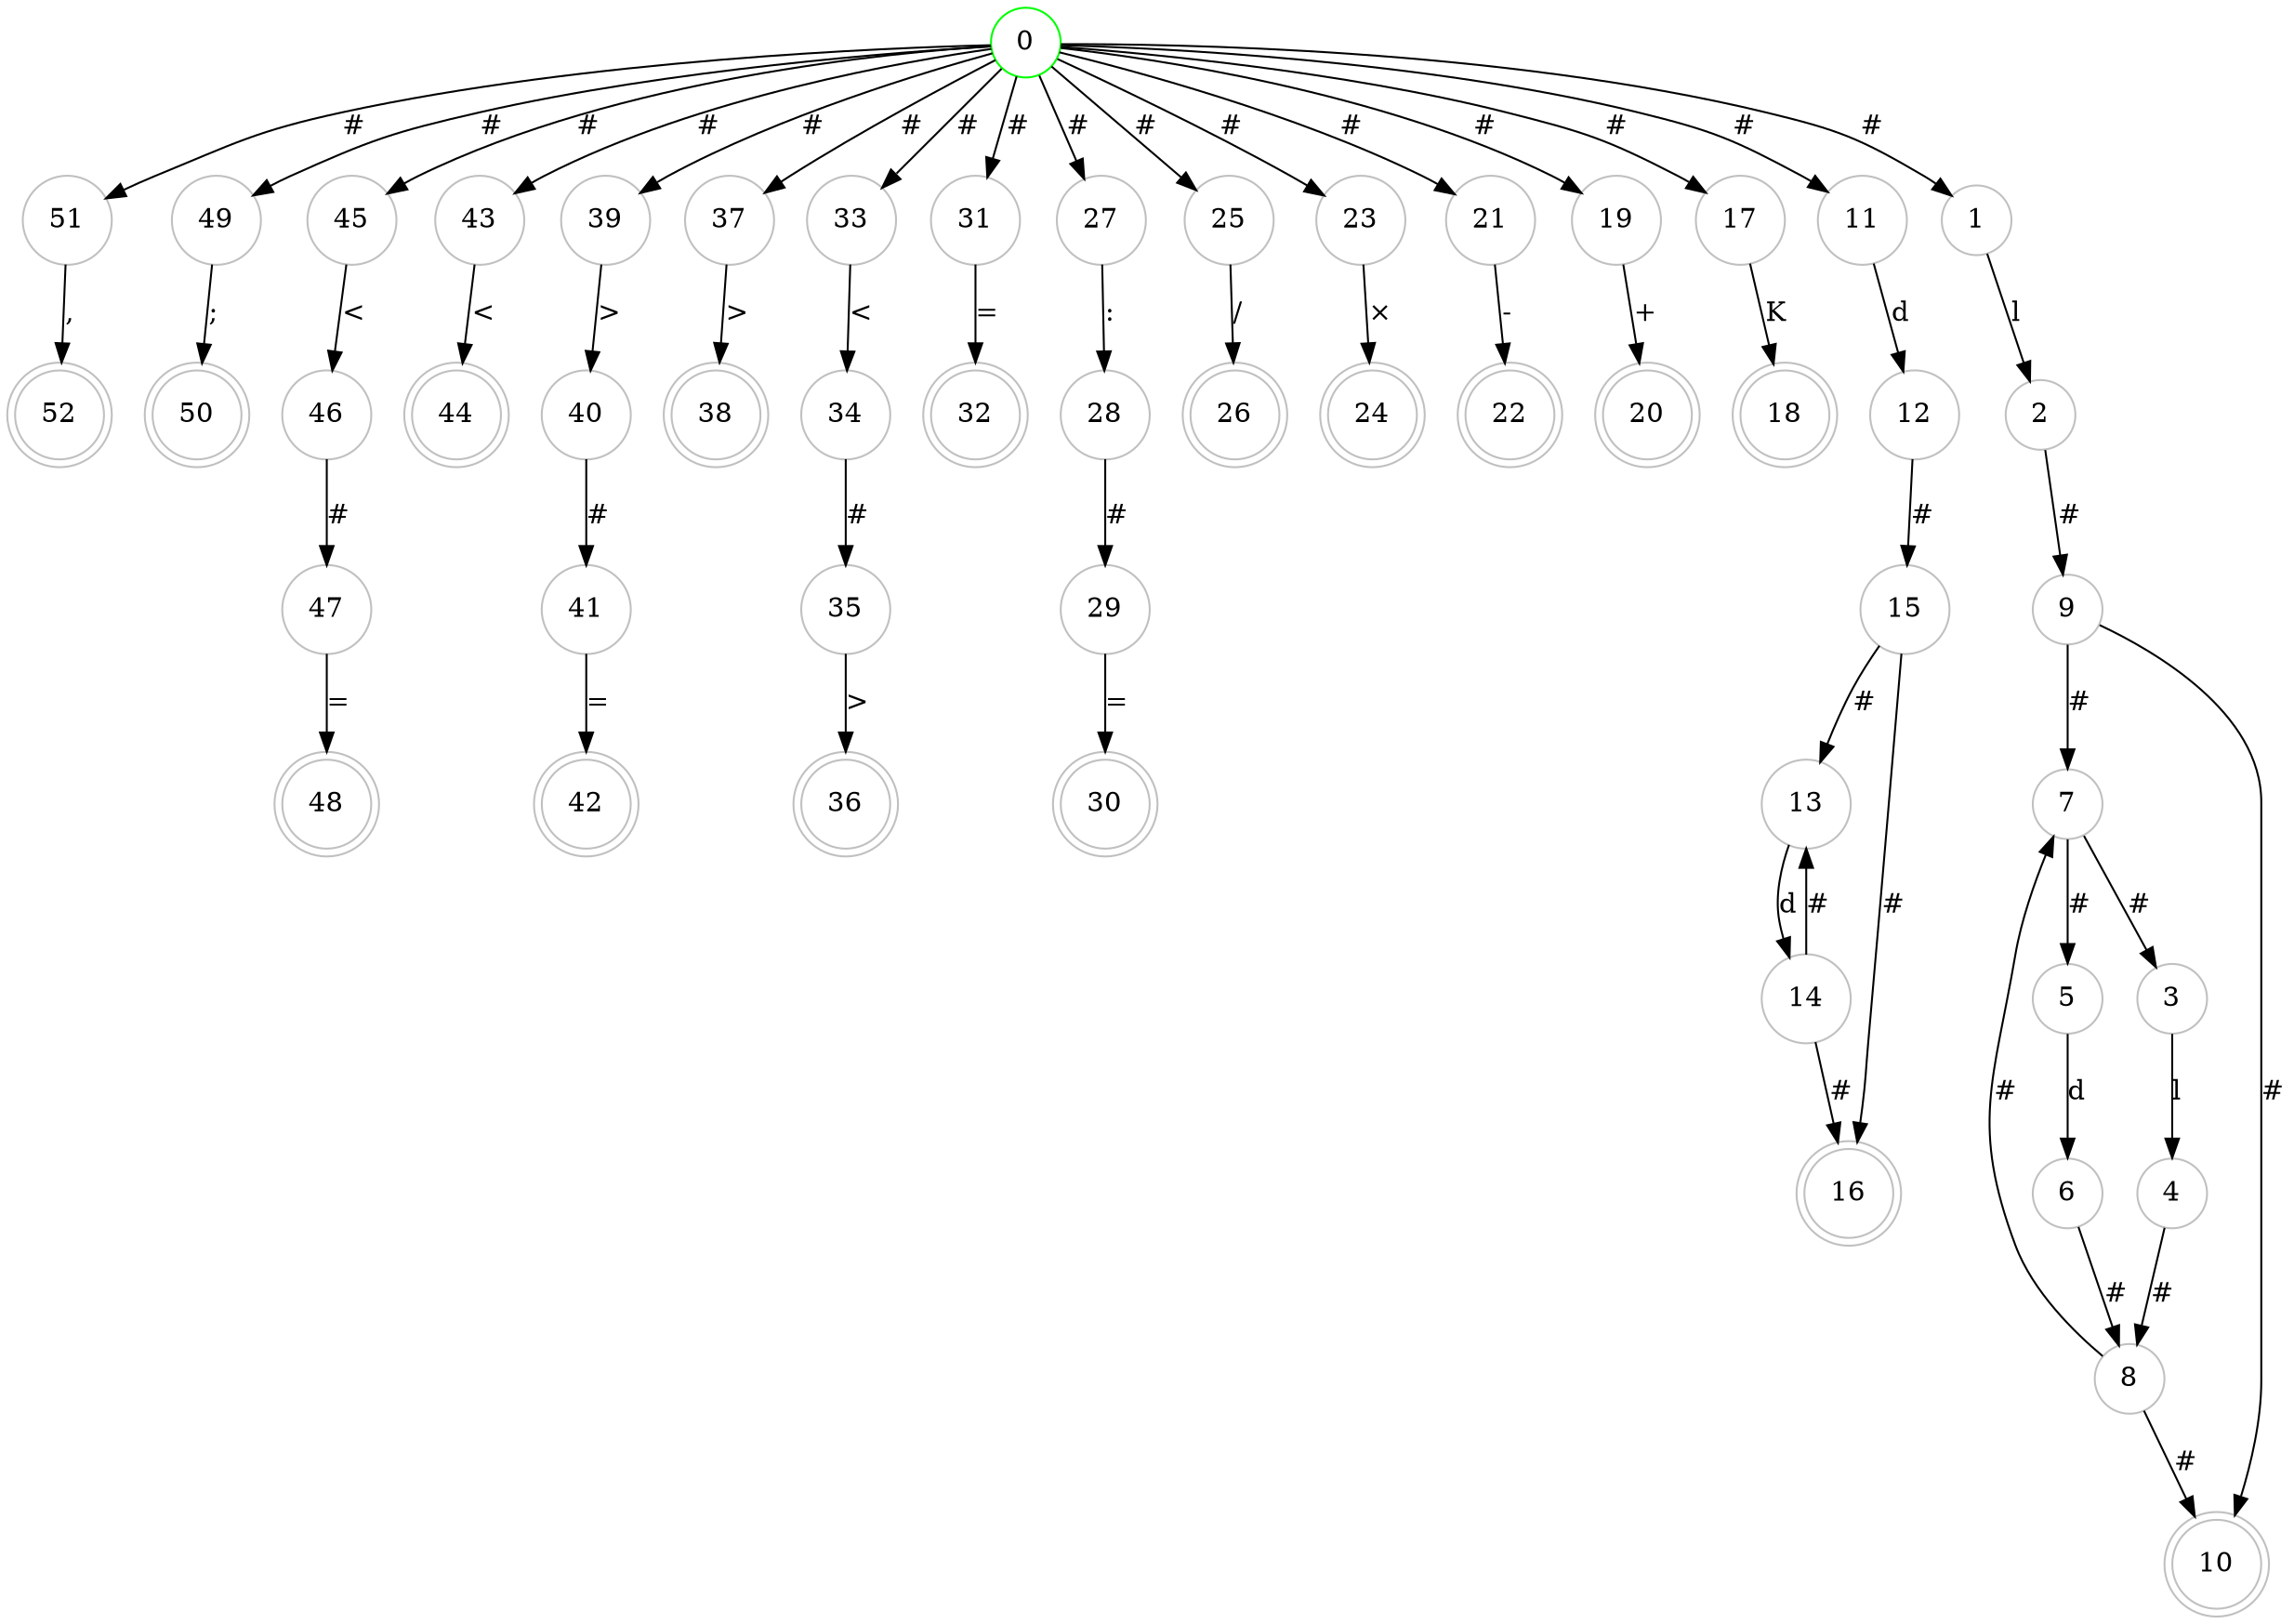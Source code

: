 digraph G {
	0 [label=0 color=green shape=circle]
	51 [label=51 color=grey shape=circle]
	0 -> 51 [label="#"]
	0 [label=0 color=green shape=circle]
	49 [label=49 color=grey shape=circle]
	0 -> 49 [label="#"]
	0 [label=0 color=green shape=circle]
	45 [label=45 color=grey shape=circle]
	0 -> 45 [label="#"]
	0 [label=0 color=green shape=circle]
	43 [label=43 color=grey shape=circle]
	0 -> 43 [label="#"]
	0 [label=0 color=green shape=circle]
	39 [label=39 color=grey shape=circle]
	0 -> 39 [label="#"]
	0 [label=0 color=green shape=circle]
	37 [label=37 color=grey shape=circle]
	0 -> 37 [label="#"]
	0 [label=0 color=green shape=circle]
	33 [label=33 color=grey shape=circle]
	0 -> 33 [label="#"]
	0 [label=0 color=green shape=circle]
	31 [label=31 color=grey shape=circle]
	0 -> 31 [label="#"]
	0 [label=0 color=green shape=circle]
	27 [label=27 color=grey shape=circle]
	0 -> 27 [label="#"]
	0 [label=0 color=green shape=circle]
	25 [label=25 color=grey shape=circle]
	0 -> 25 [label="#"]
	0 [label=0 color=green shape=circle]
	23 [label=23 color=grey shape=circle]
	0 -> 23 [label="#"]
	0 [label=0 color=green shape=circle]
	21 [label=21 color=grey shape=circle]
	0 -> 21 [label="#"]
	0 [label=0 color=green shape=circle]
	19 [label=19 color=grey shape=circle]
	0 -> 19 [label="#"]
	0 [label=0 color=green shape=circle]
	17 [label=17 color=grey shape=circle]
	0 -> 17 [label="#"]
	0 [label=0 color=green shape=circle]
	11 [label=11 color=grey shape=circle]
	0 -> 11 [label="#"]
	0 [label=0 color=green shape=circle]
	1 [label=1 color=grey shape=circle]
	0 -> 1 [label="#"]
	5 [label=5 color=grey shape=circle]
	6 [label=6 color=grey shape=circle]
	5 -> 6 [label=d]
	6 [label=6 color=grey shape=circle]
	8 [label=8 color=grey shape=circle]
	6 -> 8 [label="#"]
	1 [label=1 color=grey shape=circle]
	2 [label=2 color=grey shape=circle]
	1 -> 2 [label=l]
	3 [label=3 color=grey shape=circle]
	4 [label=4 color=grey shape=circle]
	3 -> 4 [label=l]
	7 [label=7 color=grey shape=circle]
	3 [label=3 color=grey shape=circle]
	7 -> 3 [label="#"]
	8 [label=8 color=grey shape=circle]
	7 [label=7 color=grey shape=circle]
	8 -> 7 [label="#"]
	7 [label=7 color=grey shape=circle]
	5 [label=5 color=grey shape=circle]
	7 -> 5 [label="#"]
	8 [label=8 color=grey shape=circle]
	10 [label=10 color=grey shape=doublecircle]
	8 -> 10 [label="#"]
	2 [label=2 color=grey shape=circle]
	9 [label=9 color=grey shape=circle]
	2 -> 9 [label="#"]
	9 [label=9 color=grey shape=circle]
	7 [label=7 color=grey shape=circle]
	9 -> 7 [label="#"]
	4 [label=4 color=grey shape=circle]
	8 [label=8 color=grey shape=circle]
	4 -> 8 [label="#"]
	9 [label=9 color=grey shape=circle]
	10 [label=10 color=grey shape=doublecircle]
	9 -> 10 [label="#"]
	14 [label=14 color=grey shape=circle]
	13 [label=13 color=grey shape=circle]
	14 -> 13 [label="#"]
	13 [label=13 color=grey shape=circle]
	14 [label=14 color=grey shape=circle]
	13 -> 14 [label=d]
	11 [label=11 color=grey shape=circle]
	12 [label=12 color=grey shape=circle]
	11 -> 12 [label=d]
	14 [label=14 color=grey shape=circle]
	16 [label=16 color=grey shape=doublecircle]
	14 -> 16 [label="#"]
	12 [label=12 color=grey shape=circle]
	15 [label=15 color=grey shape=circle]
	12 -> 15 [label="#"]
	15 [label=15 color=grey shape=circle]
	13 [label=13 color=grey shape=circle]
	15 -> 13 [label="#"]
	15 [label=15 color=grey shape=circle]
	16 [label=16 color=grey shape=doublecircle]
	15 -> 16 [label="#"]
	17 [label=17 color=grey shape=circle]
	18 [label=18 color=grey shape=doublecircle]
	17 -> 18 [label=K]
	19 [label=19 color=grey shape=circle]
	20 [label=20 color=grey shape=doublecircle]
	19 -> 20 [label="+"]
	21 [label=21 color=grey shape=circle]
	22 [label=22 color=grey shape=doublecircle]
	21 -> 22 [label="-"]
	23 [label=23 color=grey shape=circle]
	24 [label=24 color=grey shape=doublecircle]
	23 -> 24 [label="×"]
	25 [label=25 color=grey shape=circle]
	26 [label=26 color=grey shape=doublecircle]
	25 -> 26 [label="/"]
	27 [label=27 color=grey shape=circle]
	28 [label=28 color=grey shape=circle]
	27 -> 28 [label=":"]
	28 [label=28 color=grey shape=circle]
	29 [label=29 color=grey shape=circle]
	28 -> 29 [label="#"]
	29 [label=29 color=grey shape=circle]
	30 [label=30 color=grey shape=doublecircle]
	29 -> 30 [label="="]
	31 [label=31 color=grey shape=circle]
	32 [label=32 color=grey shape=doublecircle]
	31 -> 32 [label="="]
	35 [label=35 color=grey shape=circle]
	36 [label=36 color=grey shape=doublecircle]
	35 -> 36 [label=">"]
	34 [label=34 color=grey shape=circle]
	35 [label=35 color=grey shape=circle]
	34 -> 35 [label="#"]
	33 [label=33 color=grey shape=circle]
	34 [label=34 color=grey shape=circle]
	33 -> 34 [label="<"]
	37 [label=37 color=grey shape=circle]
	38 [label=38 color=grey shape=doublecircle]
	37 -> 38 [label=">"]
	39 [label=39 color=grey shape=circle]
	40 [label=40 color=grey shape=circle]
	39 -> 40 [label=">"]
	41 [label=41 color=grey shape=circle]
	42 [label=42 color=grey shape=doublecircle]
	41 -> 42 [label="="]
	40 [label=40 color=grey shape=circle]
	41 [label=41 color=grey shape=circle]
	40 -> 41 [label="#"]
	43 [label=43 color=grey shape=circle]
	44 [label=44 color=grey shape=doublecircle]
	43 -> 44 [label="<"]
	47 [label=47 color=grey shape=circle]
	48 [label=48 color=grey shape=doublecircle]
	47 -> 48 [label="="]
	46 [label=46 color=grey shape=circle]
	47 [label=47 color=grey shape=circle]
	46 -> 47 [label="#"]
	45 [label=45 color=grey shape=circle]
	46 [label=46 color=grey shape=circle]
	45 -> 46 [label="<"]
	49 [label=49 color=grey shape=circle]
	50 [label=50 color=grey shape=doublecircle]
	49 -> 50 [label=";"]
	51 [label=51 color=grey shape=circle]
	52 [label=52 color=grey shape=doublecircle]
	51 -> 52 [label=","]
}
